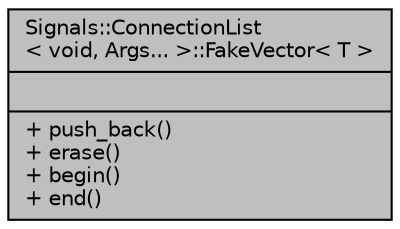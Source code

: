 digraph "Signals::ConnectionList&lt; void, Args... &gt;::FakeVector&lt; T &gt;"
{
 // INTERACTIVE_SVG=YES
  edge [fontname="Helvetica",fontsize="10",labelfontname="Helvetica",labelfontsize="10"];
  node [fontname="Helvetica",fontsize="10",shape=record];
  Node1 [label="{Signals::ConnectionList\l\< void, Args... \>::FakeVector\< T \>\n||+ push_back()\l+ erase()\l+ begin()\l+ end()\l}",height=0.2,width=0.4,color="black", fillcolor="grey75", style="filled", fontcolor="black"];
}
